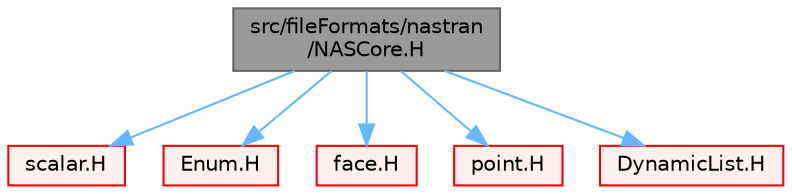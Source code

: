 digraph "src/fileFormats/nastran/NASCore.H"
{
 // LATEX_PDF_SIZE
  bgcolor="transparent";
  edge [fontname=Helvetica,fontsize=10,labelfontname=Helvetica,labelfontsize=10];
  node [fontname=Helvetica,fontsize=10,shape=box,height=0.2,width=0.4];
  Node1 [id="Node000001",label="src/fileFormats/nastran\l/NASCore.H",height=0.2,width=0.4,color="gray40", fillcolor="grey60", style="filled", fontcolor="black",tooltip=" "];
  Node1 -> Node2 [id="edge1_Node000001_Node000002",color="steelblue1",style="solid",tooltip=" "];
  Node2 [id="Node000002",label="scalar.H",height=0.2,width=0.4,color="red", fillcolor="#FFF0F0", style="filled",URL="$scalar_8H.html",tooltip=" "];
  Node1 -> Node33 [id="edge2_Node000001_Node000033",color="steelblue1",style="solid",tooltip=" "];
  Node33 [id="Node000033",label="Enum.H",height=0.2,width=0.4,color="red", fillcolor="#FFF0F0", style="filled",URL="$Enum_8H.html",tooltip=" "];
  Node1 -> Node104 [id="edge3_Node000001_Node000104",color="steelblue1",style="solid",tooltip=" "];
  Node104 [id="Node000104",label="face.H",height=0.2,width=0.4,color="red", fillcolor="#FFF0F0", style="filled",URL="$face_8H.html",tooltip=" "];
  Node1 -> Node106 [id="edge4_Node000001_Node000106",color="steelblue1",style="solid",tooltip=" "];
  Node106 [id="Node000106",label="point.H",height=0.2,width=0.4,color="red", fillcolor="#FFF0F0", style="filled",URL="$point_8H.html",tooltip=" "];
  Node1 -> Node127 [id="edge5_Node000001_Node000127",color="steelblue1",style="solid",tooltip=" "];
  Node127 [id="Node000127",label="DynamicList.H",height=0.2,width=0.4,color="red", fillcolor="#FFF0F0", style="filled",URL="$DynamicList_8H.html",tooltip=" "];
}
